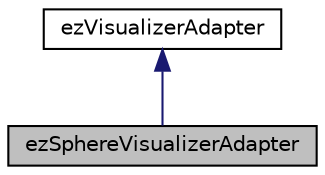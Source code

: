 digraph "ezSphereVisualizerAdapter"
{
 // LATEX_PDF_SIZE
  edge [fontname="Helvetica",fontsize="10",labelfontname="Helvetica",labelfontsize="10"];
  node [fontname="Helvetica",fontsize="10",shape=record];
  Node1 [label="ezSphereVisualizerAdapter",height=0.2,width=0.4,color="black", fillcolor="grey75", style="filled", fontcolor="black",tooltip=" "];
  Node2 -> Node1 [dir="back",color="midnightblue",fontsize="10",style="solid",fontname="Helvetica"];
  Node2 [label="ezVisualizerAdapter",height=0.2,width=0.4,color="black", fillcolor="white", style="filled",URL="$d4/d0a/classez_visualizer_adapter.htm",tooltip="Base class for the editor side code that sets up a 'visualizer' for object properties."];
}
